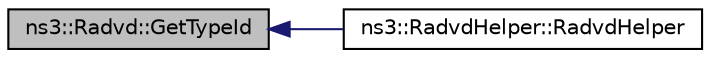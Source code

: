 digraph "ns3::Radvd::GetTypeId"
{
  edge [fontname="Helvetica",fontsize="10",labelfontname="Helvetica",labelfontsize="10"];
  node [fontname="Helvetica",fontsize="10",shape=record];
  rankdir="LR";
  Node1 [label="ns3::Radvd::GetTypeId",height=0.2,width=0.4,color="black", fillcolor="grey75", style="filled", fontcolor="black"];
  Node1 -> Node2 [dir="back",color="midnightblue",fontsize="10",style="solid"];
  Node2 [label="ns3::RadvdHelper::RadvdHelper",height=0.2,width=0.4,color="black", fillcolor="white", style="filled",URL="$dc/d24/classns3_1_1RadvdHelper.html#a7816b46feca912d398b8a8ce58b6157b",tooltip="Constructor. "];
}
